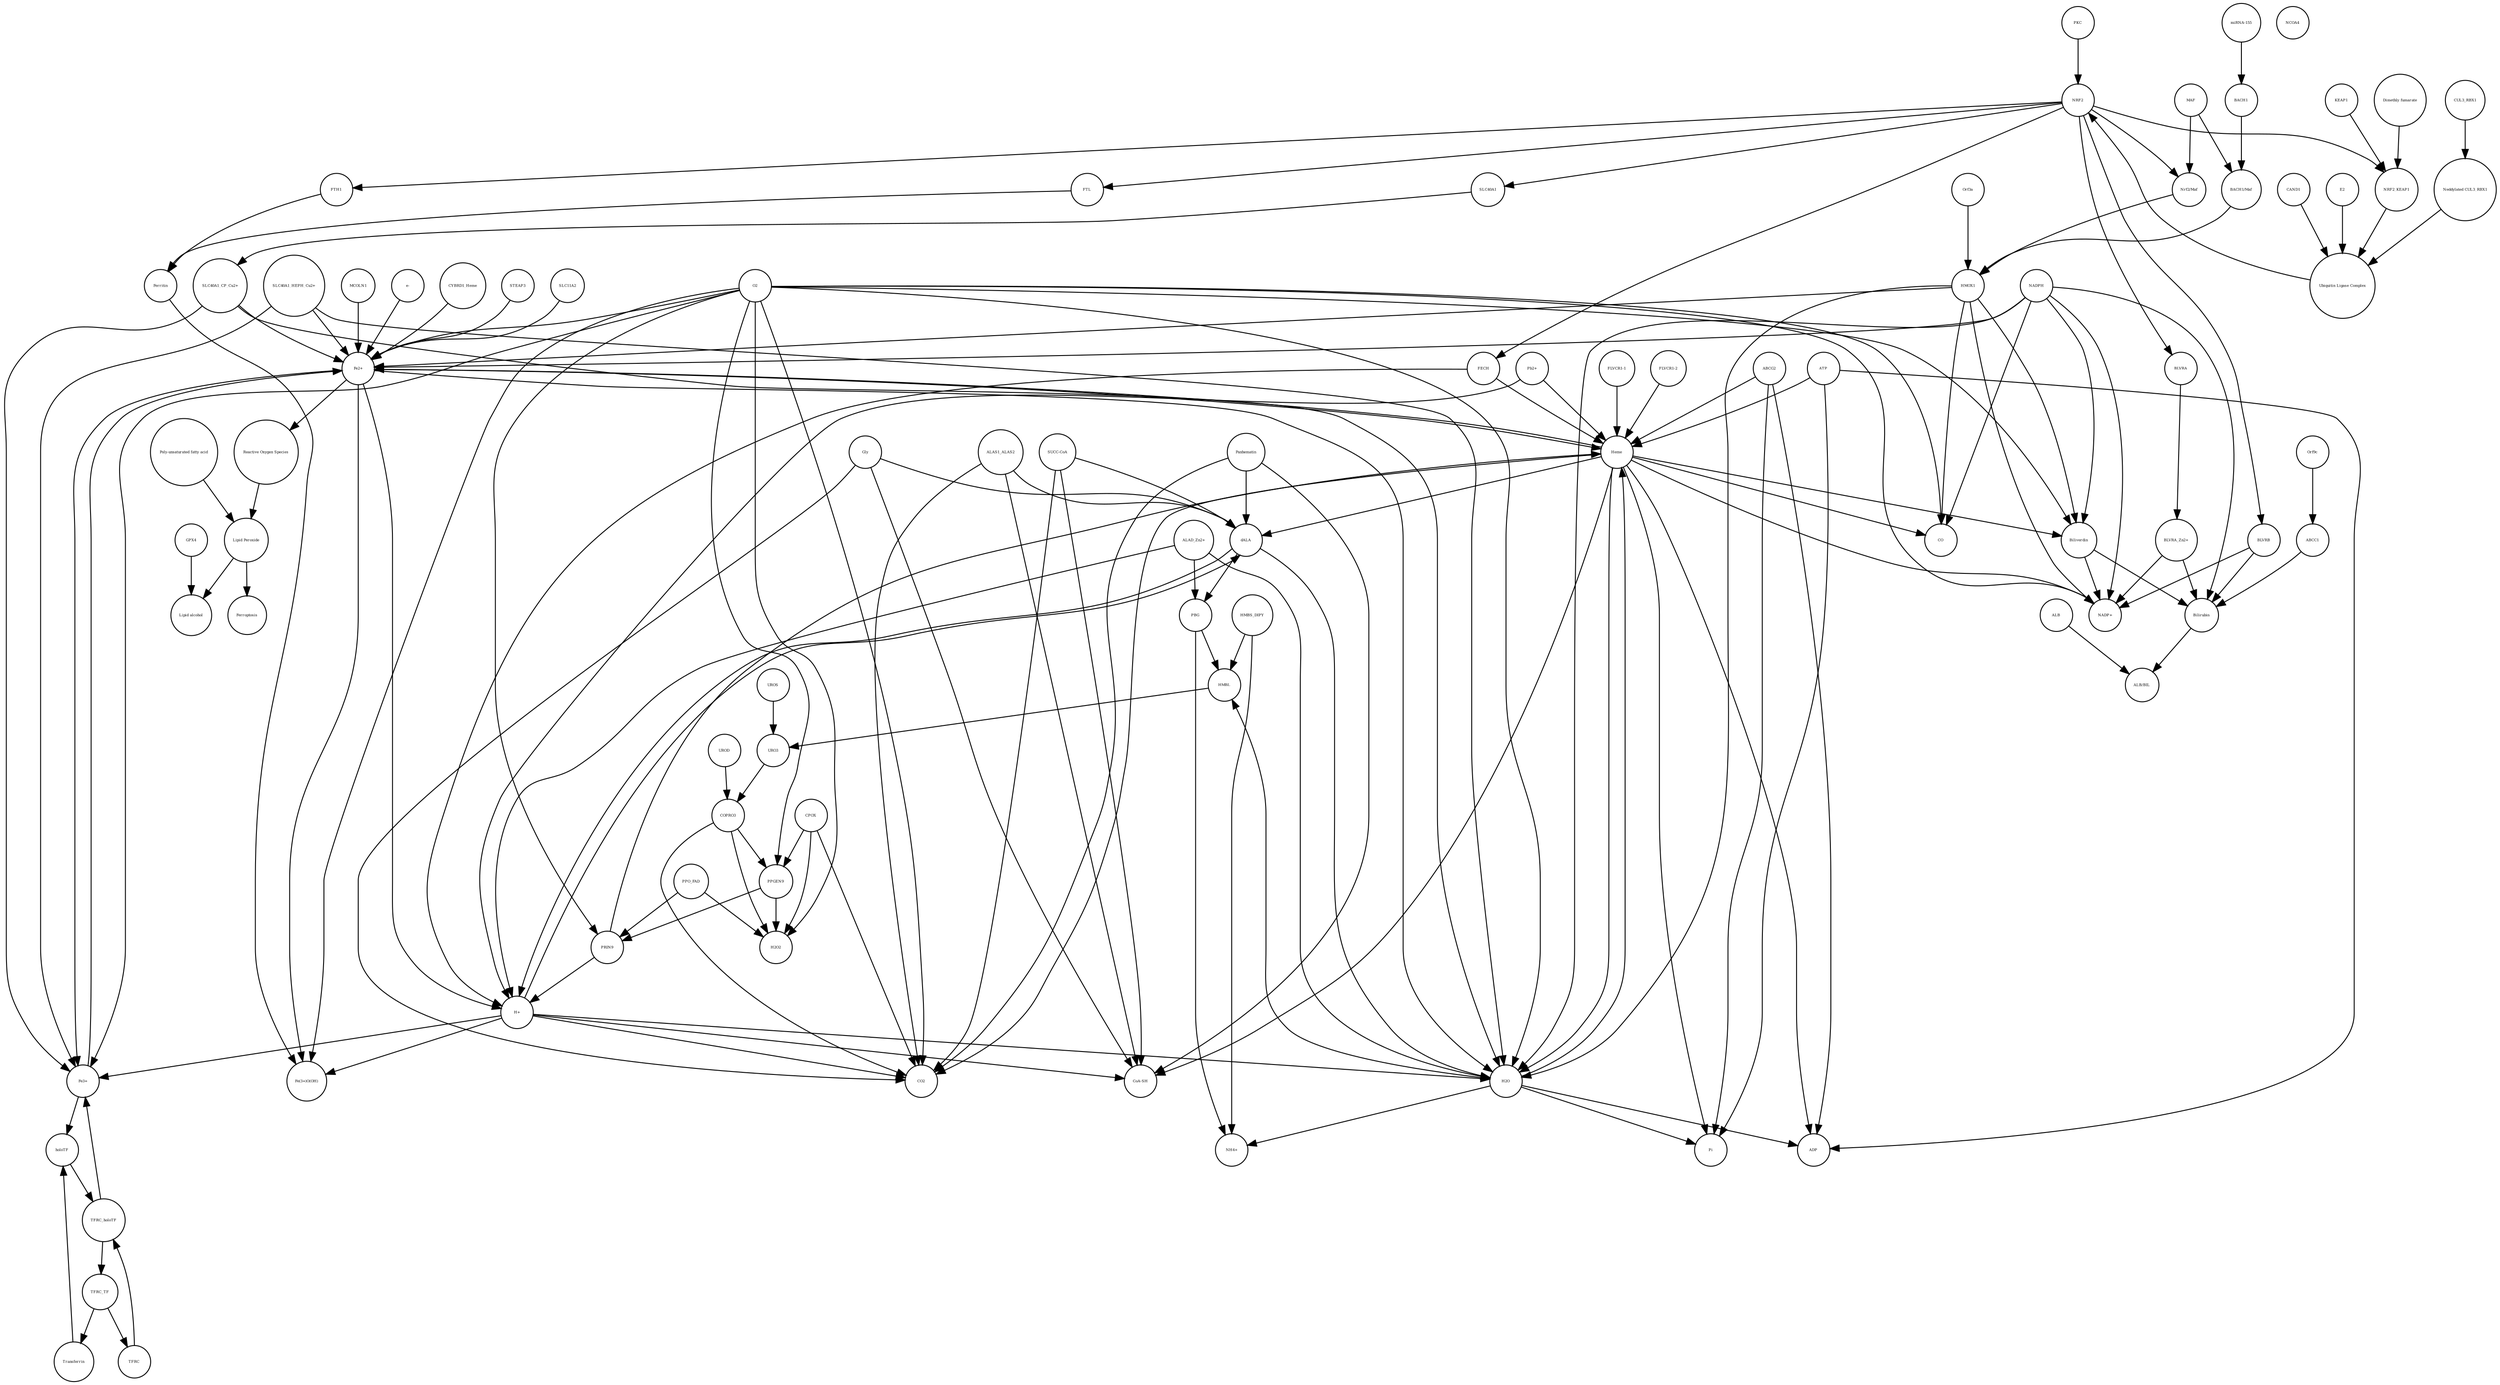 strict digraph  {
"Lipid Peroxide" [annotation="urn_miriam_obo.chebi_CHEBI%3A61051", bipartite=0, cls="simple chemical", fontsize=4, label="Lipid Peroxide", shape=circle];
Ferroptosis [annotation="urn_miriam_obo.go_GO%3A0097707", bipartite=0, cls=phenotype, fontsize=4, label=Ferroptosis, shape=circle];
E2 [annotation=urn_miriam_interpro_IPR000608, bipartite=0, cls=macromolecule, fontsize=4, label=E2, shape=circle];
"CoA-SH" [annotation="urn_miriam_obo.chebi_CHEBI%3A15346", bipartite=0, cls="simple chemical", fontsize=4, label="CoA-SH", shape=circle];
NRF2_KEAP1 [annotation="urn_miriam_uniprot_Q14145|urn_miriam_uniprot_Q16236", bipartite=0, cls=complex, fontsize=4, label=NRF2_KEAP1, shape=circle];
"FLVCR1-2" [annotation=urn_miriam_uniprot_Q9Y5Y0, bipartite=0, cls=macromolecule, fontsize=4, label="FLVCR1-2", shape=circle];
PKC [annotation="urn_miriam_pubmed_12198130|urn_miriam_interpro_IPR012233", bipartite=0, cls=macromolecule, fontsize=4, label=PKC, shape=circle];
Pi [annotation="urn_miriam_obo.chebi_CHEBI%3A18367", bipartite=0, cls="simple chemical", fontsize=4, label=Pi, shape=circle];
"Pb2+" [annotation="urn_miriam_obo.chebi_CHEBI%3A27889", bipartite=0, cls="simple chemical", fontsize=4, label="Pb2+", shape=circle];
NADPH [annotation="urn_miriam_obo.chebi_CHEBI%3A16474", bipartite=0, cls="simple chemical", fontsize=4, label=NADPH, shape=circle];
Bilirubin [annotation="urn_miriam_obo.chebi_CHEBI%3A16990", bipartite=0, cls="simple chemical", fontsize=4, label=Bilirubin, shape=circle];
Gly [annotation="urn_miriam_obo.chebi_CHEBI%3A57305", bipartite=0, cls="simple chemical", fontsize=4, label=Gly, shape=circle];
Orf3a [annotation=urn_miriam_ncbiprotein_BCD58754, bipartite=0, cls=macromolecule, fontsize=4, label=Orf3a, shape=circle];
PBG [annotation="urn_miriam_obo.chebi_CHEBI%3A58126", bipartite=0, cls="simple chemical", fontsize=4, label=PBG, shape=circle];
Biliverdin [annotation="urn_miriam_obo.chebi_CHEBI%3A17033", bipartite=0, cls="simple chemical", fontsize=4, label=Biliverdin, shape=circle];
"SLC40A1_HEPH_Cu2+" [annotation="urn_miriam_uniprot_Q9BQS7|urn_miriam_uniprot_Q9NP59|urn_miriam_obo.chebi_CHEBI%3A28694", bipartite=0, cls=complex, fontsize=4, label="SLC40A1_HEPH_Cu2+", shape=circle];
"Fe3+" [annotation="urn_miriam_obo.chebi_CHEBI%3A29034", bipartite=0, cls="simple chemical", fontsize=4, label="Fe3+", shape=circle];
HMOX1 [annotation=urn_miriam_uniprot_P09601, bipartite=0, cls=macromolecule, fontsize=4, label=HMOX1, shape=circle];
"FLVCR1-1" [annotation=urn_miriam_uniprot_Q9Y5Y0, bipartite=0, cls=macromolecule, fontsize=4, label="FLVCR1-1", shape=circle];
UROS [annotation=urn_miriam_uniprot_P10746, bipartite=0, cls=macromolecule, fontsize=4, label=UROS, shape=circle];
"ALB/BIL" [annotation="urn_miriam_uniprot_P02768|urn_miriam_obo.chebi_CHEBI%3A16990", bipartite=0, cls=complex, fontsize=4, label="ALB/BIL", shape=circle];
Panhematin [annotation="urn_miriam_obo.chebi_CHEBI%3A50385", bipartite=0, cls="simple chemical", fontsize=4, label=Panhematin, shape=circle];
BLVRB [annotation=urn_miriam_uniprot_P30043, bipartite=0, cls=macromolecule, fontsize=4, label=BLVRB, shape=circle];
"Fe(3+)O(OH)" [annotation="urn_miriam_obo.chebi_CHEBI%3A78619", bipartite=0, cls="simple chemical", fontsize=4, label="Fe(3+)O(OH)", shape=circle];
Heme [annotation="urn_miriam_obo.chebi_CHEBI%3A30413", bipartite=0, cls="simple chemical", fontsize=4, label=Heme, shape=circle];
KEAP1 [annotation=urn_miriam_uniprot_Q14145, bipartite=0, cls=macromolecule, fontsize=4, label=KEAP1, shape=circle];
TFRC [annotation=urn_miriam_uniprot_P02786, bipartite=0, cls="macromolecule multimer", fontsize=4, label=TFRC, shape=circle];
holoTF [annotation="urn_miriam_uniprot_P02787|urn_miriam_obo.chebi_CHEBI%3A29034", bipartite=0, cls=complex, fontsize=4, label=holoTF, shape=circle];
PPO_FAD [annotation="urn_miriam_obo.chebi_CHEBI%3A16238|urn_miriam_uniprot_P50336", bipartite=0, cls=complex, fontsize=4, label=PPO_FAD, shape=circle];
TFRC_TF [annotation="urn_miriam_uniprot_P02787|urn_miriam_uniprot_P02786", bipartite=0, cls=complex, fontsize=4, label=TFRC_TF, shape=circle];
"Reactive Oxygen Species" [annotation="urn_miriam_obo.chebi_CHEBI%3A26523", bipartite=0, cls="simple chemical", fontsize=4, label="Reactive Oxygen Species", shape=circle];
ALAS1_ALAS2 [annotation="urn_miriam_uniprot_P13196|urn_miriam_uniprot_P22557", bipartite=0, cls=complex, fontsize=4, label=ALAS1_ALAS2, shape=circle];
SLC40A1 [annotation=urn_miriam_ncbigene_30061, bipartite=0, cls="nucleic acid feature", fontsize=4, label=SLC40A1, shape=circle];
"miRNA-155" [annotation=urn_miriam_ncbigene_406947, bipartite=0, cls="nucleic acid feature", fontsize=4, label="miRNA-155", shape=circle];
CUL3_RBX1 [annotation="urn_miriam_uniprot_Q13618|urn_miriam_uniprot_P62877", bipartite=0, cls=complex, fontsize=4, label=CUL3_RBX1, shape=circle];
"ALAD_Zn2+" [annotation="urn_miriam_uniprot_P13716|urn_miriam_obo.chebi_CHEBI%3A29105", bipartite=0, cls=complex, fontsize=4, label="ALAD_Zn2+", shape=circle];
Orf9c [annotation="", bipartite=0, cls=macromolecule, fontsize=4, label=Orf9c, shape=circle];
MAF [annotation=urn_miriam_uniprot_O75444, bipartite=0, cls=macromolecule, fontsize=4, label=MAF, shape=circle];
URO3 [annotation="urn_miriam_obo.chebi_CHEBI%3A15437", bipartite=0, cls="simple chemical", fontsize=4, label=URO3, shape=circle];
"NH4+" [annotation="urn_miriam_obo.chebi_CHEBI%3A28938", bipartite=0, cls="simple chemical", fontsize=4, label="NH4+", shape=circle];
HMBS_DIPY [annotation="urn_miriam_obo.chebi_CHEBI%3A36319|urn_miriam_uniprot_P08397", bipartite=0, cls=complex, fontsize=4, label=HMBS_DIPY, shape=circle];
HMBL [annotation="urn_miriam_obo.chebi_CHEBI%3A57845", bipartite=0, cls="simple chemical", fontsize=4, label=HMBL, shape=circle];
O2 [annotation="urn_miriam_obo.chebi_CHEBI%3A15379", bipartite=0, cls="simple chemical", fontsize=4, label=O2, shape=circle];
ADP [annotation="urn_miriam_obo.chebi_CHEBI%3A456216", bipartite=0, cls="simple chemical", fontsize=4, label=ADP, shape=circle];
FTL [annotation=urn_miriam_ncbigene_2512, bipartite=0, cls="nucleic acid feature", fontsize=4, label=FTL, shape=circle];
H2O2 [annotation="urn_miriam_obo.chebi_CHEBI%3A16240", bipartite=0, cls="simple chemical", fontsize=4, label=H2O2, shape=circle];
SLC11A2 [annotation=urn_miriam_uniprot_P49281, bipartite=0, cls=macromolecule, fontsize=4, label=SLC11A2, shape=circle];
MCOLN1 [annotation=urn_miriam_uniprot_Q9GZU1, bipartite=0, cls=macromolecule, fontsize=4, label=MCOLN1, shape=circle];
"Ubiquitin Ligase Complex" [annotation="urn_miriam_uniprot_Q14145|urn_miriam_uniprot_Q15843|urn_miriam_uniprot_Q13618|urn_miriam_uniprot_P62877|urn_miriam_uniprot_Q16236|urn_miriam_uniprot_P0CG48|urn_miriam_pubmed_19940261|urn_miriam_interpro_IPR000608", bipartite=0, cls=complex, fontsize=4, label="Ubiquitin Ligase Complex", shape=circle];
ATP [annotation="urn_miriam_obo.chebi_CHEBI%3A30616", bipartite=0, cls="simple chemical", fontsize=4, label=ATP, shape=circle];
Transferrin [annotation=urn_miriam_uniprot_P02787, bipartite=0, cls=macromolecule, fontsize=4, label=Transferrin, shape=circle];
UROD [annotation=urn_miriam_uniprot_P06132, bipartite=0, cls=macromolecule, fontsize=4, label=UROD, shape=circle];
CPOX [annotation=urn_miriam_uniprot_P36551, bipartite=0, cls=macromolecule, fontsize=4, label=CPOX, shape=circle];
TFRC_holoTF [annotation="urn_miriam_uniprot_P02787|urn_miriam_obo.chebi_CHEBI%3A29034|urn_miriam_uniprot_P02786", bipartite=0, cls=complex, fontsize=4, label=TFRC_holoTF, shape=circle];
ABCC1 [annotation=urn_miriam_uniprot_P02768, bipartite=0, cls=macromolecule, fontsize=4, label=ABCC1, shape=circle];
"e-" [annotation="urn_miriam_obo.chebi_CHEBI%3A10545", bipartite=0, cls="simple chemical", fontsize=4, label="e-", shape=circle];
CYBRD1_Heme [annotation="urn_miriam_uniprot_Q53TN4|urn_miriam_obo.chebi_CHEBI%3A30413", bipartite=0, cls=complex, fontsize=4, label=CYBRD1_Heme, shape=circle];
PRIN9 [annotation="urn_miriam_obo.chebi_CHEBI%3A15430", bipartite=0, cls="simple chemical", fontsize=4, label=PRIN9, shape=circle];
BLVRA [annotation=urn_miriam_ncbigene_644, bipartite=0, cls="nucleic acid feature", fontsize=4, label=BLVRA, shape=circle];
"Lipid alcohol" [annotation="urn_miriam_obo.chebi_CHEBI%3A24026", bipartite=0, cls="simple chemical", fontsize=4, label="Lipid alcohol", shape=circle];
BACH1 [annotation=urn_miriam_uniprot_O14867, bipartite=0, cls=macromolecule, fontsize=4, label=BACH1, shape=circle];
dALA [annotation="urn_miriam_obo.chebi_CHEBI%3A356416", bipartite=0, cls="simple chemical", fontsize=4, label=dALA, shape=circle];
"Dimethly fumarate" [annotation="urn_miriam_obo.chebi_CHEBI%3A76004", bipartite=0, cls="simple chemical", fontsize=4, label="Dimethly fumarate", shape=circle];
CO [annotation="urn_miriam_obo.chebi_CHEBI%3A17245", bipartite=0, cls="simple chemical", fontsize=4, label=CO, shape=circle];
COPRO3 [annotation="urn_miriam_obo.chebi_CHEBI%3A15439", bipartite=0, cls="simple chemical", fontsize=4, label=COPRO3, shape=circle];
"Neddylated CUL3_RBX1" [annotation="urn_miriam_uniprot_Q15843|urn_miriam_uniprot_Q13618|urn_miriam_uniprot_P62877", bipartite=0, cls=complex, fontsize=4, label="Neddylated CUL3_RBX1", shape=circle];
Ferritin [annotation=urn_miriam_uniprot_P02794, bipartite=0, cls=complex, fontsize=4, label=Ferritin, shape=circle];
ALB [annotation=urn_miriam_uniprot_P02768, bipartite=0, cls=macromolecule, fontsize=4, label=ALB, shape=circle];
"NADP+" [annotation="urn_miriam_obo.chebi_CHEBI%3A18009", bipartite=0, cls="simple chemical", fontsize=4, label="NADP+", shape=circle];
CAND1 [annotation=urn_miriam_uniprot_Q86VP6, bipartite=0, cls=macromolecule, fontsize=4, label=CAND1, shape=circle];
"SLC40A1_CP_Cu2+" [annotation="urn_miriam_uniprot_P00450|urn_miriam_uniprot_Q9NP59|urn_miriam_obo.chebi_CHEBI%3A29036", bipartite=0, cls=complex, fontsize=4, label="SLC40A1_CP_Cu2+", shape=circle];
FTH1 [annotation=urn_miriam_ncbigene_2495, bipartite=0, cls="nucleic acid feature", fontsize=4, label=FTH1, shape=circle];
"H+" [annotation="urn_miriam_obo.chebi_CHEBI%3A15378", bipartite=0, cls="simple chemical", fontsize=4, label="H+", shape=circle];
NCOA4 [annotation=urn_miriam_uniprot_Q13772, bipartite=0, cls=macromolecule, fontsize=4, label=NCOA4, shape=circle];
H2O [annotation="urn_miriam_obo.chebi_CHEBI%3A15377", bipartite=0, cls="simple chemical", fontsize=4, label=H2O, shape=circle];
"Poly-unsaturated fatty acid" [annotation="urn_miriam_obo.chebi_CHEBI%3A26208", bipartite=0, cls="simple chemical", fontsize=4, label="Poly-unsaturated fatty acid", shape=circle];
GPX4 [annotation=urn_miriam_uniprot_P36969, bipartite=0, cls=macromolecule, fontsize=4, label=GPX4, shape=circle];
"Fe2+" [annotation="urn_miriam_obo.chebi_CHEBI%3A29033", bipartite=0, cls="simple chemical", fontsize=4, label="Fe2+", shape=circle];
ABCG2 [annotation=urn_miriam_uniprot_Q9UNQ0, bipartite=0, cls="macromolecule multimer", fontsize=4, label=ABCG2, shape=circle];
NRF2 [annotation="", bipartite=0, cls=macromolecule, fontsize=4, label=NRF2, shape=circle];
STEAP3 [annotation=urn_miriam_uniprot_Q658P3, bipartite=0, cls=macromolecule, fontsize=4, label=STEAP3, shape=circle];
"Nrf2/Maf" [annotation="", bipartite=0, cls=complex, fontsize=4, label="Nrf2/Maf", shape=circle];
PPGEN9 [annotation="urn_miriam_obo.chebi_CHEBI%3A15435", bipartite=0, cls="simple chemical", fontsize=4, label=PPGEN9, shape=circle];
"BACH1/Maf" [annotation="", bipartite=0, cls=complex, fontsize=4, label="BACH1/Maf", shape=circle];
"SUCC-CoA" [annotation="urn_miriam_obo.chebi_CHEBI%3A57292", bipartite=0, cls="simple chemical", fontsize=4, label="SUCC-CoA", shape=circle];
"BLVRA_Zn2+" [annotation="urn_miriam_obo.chebi_CHEBI%3A29805|urn_miriam_uniprot_P53004", bipartite=0, cls=complex, fontsize=4, label="BLVRA_Zn2+", shape=circle];
CO2 [annotation="urn_miriam_obo.chebi_CHEBI%3A16526", bipartite=0, cls="simple chemical", fontsize=4, label=CO2, shape=circle];
FECH [annotation=urn_miriam_uniprot_P22830, bipartite=0, cls=macromolecule, fontsize=4, label=FECH, shape=circle];
"Lipid Peroxide" -> Ferroptosis  [annotation="", interaction_type="necessary stimulation"];
"Lipid Peroxide" -> "Lipid alcohol"  [annotation="", interaction_type=production];
E2 -> "Ubiquitin Ligase Complex"  [annotation="", interaction_type=production];
NRF2_KEAP1 -> "Ubiquitin Ligase Complex"  [annotation="", interaction_type=production];
"FLVCR1-2" -> Heme  [annotation="", interaction_type=catalysis];
PKC -> NRF2  [annotation="urn_miriam_pubmed_31692987|urn_miriam_pubmed_12198130", interaction_type=catalysis];
"Pb2+" -> Heme  [annotation="", interaction_type=inhibition];
"Pb2+" -> "H+"  [annotation="", interaction_type=inhibition];
NADPH -> "NADP+"  [annotation="", interaction_type=production];
NADPH -> Bilirubin  [annotation="", interaction_type=production];
NADPH -> CO  [annotation="", interaction_type=production];
NADPH -> Biliverdin  [annotation="", interaction_type=production];
NADPH -> "Fe2+"  [annotation="", interaction_type=production];
NADPH -> H2O  [annotation="", interaction_type=production];
Bilirubin -> "ALB/BIL"  [annotation="", interaction_type=production];
Gly -> CO2  [annotation="", interaction_type=production];
Gly -> dALA  [annotation="", interaction_type=production];
Gly -> "CoA-SH"  [annotation="", interaction_type=production];
Orf3a -> HMOX1  [annotation="urn_miriam_doi_10.1101%2F2020.03.22.002386|urn_miriam_taxonomy_2697049", interaction_type=modulation];
PBG -> "NH4+"  [annotation="", interaction_type=production];
PBG -> HMBL  [annotation="", interaction_type=production];
Biliverdin -> "NADP+"  [annotation="", interaction_type=production];
Biliverdin -> Bilirubin  [annotation="", interaction_type=production];
"SLC40A1_HEPH_Cu2+" -> H2O  [annotation="", interaction_type=catalysis];
"SLC40A1_HEPH_Cu2+" -> "Fe3+"  [annotation="", interaction_type=catalysis];
"SLC40A1_HEPH_Cu2+" -> "Fe2+"  [annotation="", interaction_type=catalysis];
"Fe3+" -> "Fe2+"  [annotation="", interaction_type=production];
"Fe3+" -> holoTF  [annotation="", interaction_type=production];
HMOX1 -> CO  [annotation="", interaction_type=catalysis];
HMOX1 -> "NADP+"  [annotation="", interaction_type=catalysis];
HMOX1 -> Biliverdin  [annotation="", interaction_type=catalysis];
HMOX1 -> "Fe2+"  [annotation="", interaction_type=catalysis];
HMOX1 -> H2O  [annotation="", interaction_type=catalysis];
"FLVCR1-1" -> Heme  [annotation="", interaction_type=catalysis];
UROS -> URO3  [annotation="", interaction_type=catalysis];
Panhematin -> CO2  [annotation=urn_miriam_pubmed_25446301, interaction_type=inhibition];
Panhematin -> dALA  [annotation=urn_miriam_pubmed_25446301, interaction_type=inhibition];
Panhematin -> "CoA-SH"  [annotation=urn_miriam_pubmed_25446301, interaction_type=inhibition];
BLVRB -> "NADP+"  [annotation="", interaction_type=catalysis];
BLVRB -> Bilirubin  [annotation="", interaction_type=catalysis];
Heme -> Pi  [annotation="", interaction_type=production];
Heme -> ADP  [annotation="", interaction_type=production];
Heme -> CO  [annotation="", interaction_type=production];
Heme -> "NADP+"  [annotation="", interaction_type=production];
Heme -> Biliverdin  [annotation="", interaction_type=production];
Heme -> "Fe2+"  [annotation="", interaction_type=production];
Heme -> H2O  [annotation="", interaction_type=production];
Heme -> "CoA-SH"  [annotation=urn_miriam_pubmed_25446301, interaction_type=inhibition];
Heme -> dALA  [annotation=urn_miriam_pubmed_25446301, interaction_type=inhibition];
Heme -> CO2  [annotation=urn_miriam_pubmed_25446301, interaction_type=inhibition];
KEAP1 -> NRF2_KEAP1  [annotation="", interaction_type=production];
TFRC -> TFRC_holoTF  [annotation="", interaction_type=production];
holoTF -> TFRC_holoTF  [annotation="", interaction_type=production];
PPO_FAD -> PRIN9  [annotation="", interaction_type=catalysis];
PPO_FAD -> H2O2  [annotation="", interaction_type=catalysis];
TFRC_TF -> TFRC  [annotation="", interaction_type=production];
TFRC_TF -> Transferrin  [annotation="", interaction_type=production];
"Reactive Oxygen Species" -> "Lipid Peroxide"  [annotation="urn_miriam_pubmed_26794443|urn_miriam_pubmed_30692038", interaction_type=catalysis];
ALAS1_ALAS2 -> CO2  [annotation=urn_miriam_pubmed_25446301, interaction_type=catalysis];
ALAS1_ALAS2 -> dALA  [annotation=urn_miriam_pubmed_25446301, interaction_type=catalysis];
ALAS1_ALAS2 -> "CoA-SH"  [annotation=urn_miriam_pubmed_25446301, interaction_type=catalysis];
SLC40A1 -> "SLC40A1_CP_Cu2+"  [annotation="", interaction_type=production];
"miRNA-155" -> BACH1  [annotation="urn_miriam_pubmed_28082120|urn_miriam_pubmed_21982894", interaction_type=inhibition];
CUL3_RBX1 -> "Neddylated CUL3_RBX1"  [annotation="", interaction_type=production];
"ALAD_Zn2+" -> H2O  [annotation="", interaction_type=catalysis];
"ALAD_Zn2+" -> PBG  [annotation="", interaction_type=catalysis];
"ALAD_Zn2+" -> "H+"  [annotation="", interaction_type=catalysis];
Orf9c -> ABCC1  [annotation="urn_miriam_doi_10.1101%2F2020.03.22.002386|urn_miriam_taxonomy_2697049", interaction_type=modulation];
MAF -> "Nrf2/Maf"  [annotation="", interaction_type=production];
MAF -> "BACH1/Maf"  [annotation="", interaction_type=production];
URO3 -> COPRO3  [annotation="", interaction_type=production];
HMBS_DIPY -> "NH4+"  [annotation="", interaction_type=catalysis];
HMBS_DIPY -> HMBL  [annotation="", interaction_type=catalysis];
HMBL -> URO3  [annotation="", interaction_type=production];
O2 -> H2O2  [annotation="", interaction_type=production];
O2 -> PRIN9  [annotation="", interaction_type=production];
O2 -> "Fe3+"  [annotation="", interaction_type=production];
O2 -> H2O  [annotation="", interaction_type=production];
O2 -> "Fe(3+)O(OH)"  [annotation="", interaction_type=production];
O2 -> CO2  [annotation="", interaction_type=production];
O2 -> PPGEN9  [annotation="", interaction_type=production];
O2 -> CO  [annotation="", interaction_type=production];
O2 -> "NADP+"  [annotation="", interaction_type=production];
O2 -> Biliverdin  [annotation="", interaction_type=production];
O2 -> "Fe2+"  [annotation="", interaction_type=production];
FTL -> Ferritin  [annotation="", interaction_type=production];
SLC11A2 -> "Fe2+"  [annotation="", interaction_type=catalysis];
MCOLN1 -> "Fe2+"  [annotation="", interaction_type=catalysis];
"Ubiquitin Ligase Complex" -> NRF2  [annotation="", interaction_type=production];
ATP -> Heme  [annotation="", interaction_type=production];
ATP -> ADP  [annotation="", interaction_type=production];
ATP -> Pi  [annotation="", interaction_type=production];
Transferrin -> holoTF  [annotation="", interaction_type=production];
UROD -> COPRO3  [annotation="", interaction_type=catalysis];
CPOX -> H2O2  [annotation="", interaction_type=catalysis];
CPOX -> PPGEN9  [annotation="", interaction_type=catalysis];
CPOX -> CO2  [annotation="", interaction_type=catalysis];
TFRC_holoTF -> TFRC_TF  [annotation="", interaction_type=production];
TFRC_holoTF -> "Fe3+"  [annotation="", interaction_type=production];
ABCC1 -> Bilirubin  [annotation="", interaction_type=catalysis];
"e-" -> "Fe2+"  [annotation="", interaction_type=production];
CYBRD1_Heme -> "Fe2+"  [annotation="", interaction_type=catalysis];
PRIN9 -> Heme  [annotation="", interaction_type=production];
PRIN9 -> "H+"  [annotation="", interaction_type=production];
BLVRA -> "BLVRA_Zn2+"  [annotation="", interaction_type=production];
BACH1 -> "BACH1/Maf"  [annotation="", interaction_type=production];
dALA -> H2O  [annotation="", interaction_type=production];
dALA -> PBG  [annotation="", interaction_type=production];
dALA -> "H+"  [annotation="", interaction_type=production];
"Dimethly fumarate" -> NRF2_KEAP1  [annotation="urn_miriam_pubmed_15282312|urn_miriam_pubmed_20486766|urn_miriam_pubmed_31692987|urn_miriam_pubmed_15572695|urn_miriam_pubmed_32132672", interaction_type=inhibition];
COPRO3 -> H2O2  [annotation="", interaction_type=production];
COPRO3 -> PPGEN9  [annotation="", interaction_type=production];
COPRO3 -> CO2  [annotation="", interaction_type=production];
"Neddylated CUL3_RBX1" -> "Ubiquitin Ligase Complex"  [annotation="", interaction_type=production];
Ferritin -> "Fe(3+)O(OH)"  [annotation="", interaction_type=catalysis];
ALB -> "ALB/BIL"  [annotation="", interaction_type=production];
CAND1 -> "Ubiquitin Ligase Complex"  [annotation="urn_miriam_pubmed_20486766|urn_miriam_pubmed_31692987|urn_miriam_pubmed_16449638|urn_miriam_pubmed_15572695", interaction_type=inhibition];
"SLC40A1_CP_Cu2+" -> "Fe2+"  [annotation="", interaction_type=catalysis];
"SLC40A1_CP_Cu2+" -> H2O  [annotation="", interaction_type=catalysis];
"SLC40A1_CP_Cu2+" -> "Fe3+"  [annotation="", interaction_type=catalysis];
FTH1 -> Ferritin  [annotation="", interaction_type=production];
"H+" -> H2O  [annotation="", interaction_type=production];
"H+" -> "Fe3+"  [annotation="", interaction_type=production];
"H+" -> "Fe(3+)O(OH)"  [annotation="", interaction_type=production];
"H+" -> "CoA-SH"  [annotation="", interaction_type=production];
"H+" -> CO2  [annotation="", interaction_type=production];
"H+" -> dALA  [annotation="", interaction_type=production];
H2O -> HMBL  [annotation="", interaction_type=production];
H2O -> "NH4+"  [annotation="", interaction_type=production];
H2O -> Heme  [annotation="", interaction_type=production];
H2O -> Pi  [annotation="", interaction_type=production];
H2O -> ADP  [annotation="", interaction_type=production];
"Poly-unsaturated fatty acid" -> "Lipid Peroxide"  [annotation="", interaction_type=production];
GPX4 -> "Lipid alcohol"  [annotation="urn_miriam_pubmed_26794443|urn_miriam_pubmed_30692038", interaction_type=catalysis];
"Fe2+" -> "Reactive Oxygen Species"  [annotation="urn_miriam_pubmed_26794443|urn_miriam_pubmed_30692038", interaction_type=catalysis];
"Fe2+" -> Heme  [annotation="", interaction_type=production];
"Fe2+" -> "H+"  [annotation="", interaction_type=production];
"Fe2+" -> "Fe3+"  [annotation="", interaction_type=production];
"Fe2+" -> H2O  [annotation="", interaction_type=production];
"Fe2+" -> "Fe(3+)O(OH)"  [annotation="", interaction_type=production];
ABCG2 -> Heme  [annotation="", interaction_type=catalysis];
ABCG2 -> ADP  [annotation="", interaction_type=catalysis];
ABCG2 -> Pi  [annotation="", interaction_type=catalysis];
NRF2 -> BLVRA  [annotation=urn_miriam_pubmed_30692038, interaction_type=catalysis];
NRF2 -> FTH1  [annotation=urn_miriam_pubmed_30692038, interaction_type=catalysis];
NRF2 -> FECH  [annotation="urn_miriam_pubmed_30692038|urn_miriam_pubmed_23766848", interaction_type=catalysis];
NRF2 -> "Nrf2/Maf"  [annotation="", interaction_type=production];
NRF2 -> SLC40A1  [annotation=urn_miriam_pubmed_30692038, interaction_type=catalysis];
NRF2 -> BLVRB  [annotation=urn_miriam_pubmed_30692038, interaction_type=catalysis];
NRF2 -> FTL  [annotation=urn_miriam_pubmed_30692038, interaction_type=catalysis];
NRF2 -> NRF2_KEAP1  [annotation="", interaction_type=production];
STEAP3 -> "Fe2+"  [annotation="", interaction_type=catalysis];
"Nrf2/Maf" -> HMOX1  [annotation="urn_miriam_pubmed_10473555|urn_miriam_pubmed_31827672|urn_miriam_pubmed_30692038|urn_miriam_pubmed_29717933", interaction_type=catalysis];
PPGEN9 -> PRIN9  [annotation="", interaction_type=production];
PPGEN9 -> H2O2  [annotation="", interaction_type=production];
"BACH1/Maf" -> HMOX1  [annotation="urn_miriam_pubmed_10473555|urn_miriam_pubmed_31827672|urn_miriam_pubmed_30692038|urn_miriam_pubmed_29717933", interaction_type=inhibition];
"SUCC-CoA" -> CO2  [annotation="", interaction_type=production];
"SUCC-CoA" -> dALA  [annotation="", interaction_type=production];
"SUCC-CoA" -> "CoA-SH"  [annotation="", interaction_type=production];
"BLVRA_Zn2+" -> "NADP+"  [annotation="", interaction_type=catalysis];
"BLVRA_Zn2+" -> Bilirubin  [annotation="", interaction_type=catalysis];
FECH -> Heme  [annotation="", interaction_type=catalysis];
FECH -> "H+"  [annotation="", interaction_type=catalysis];
}
